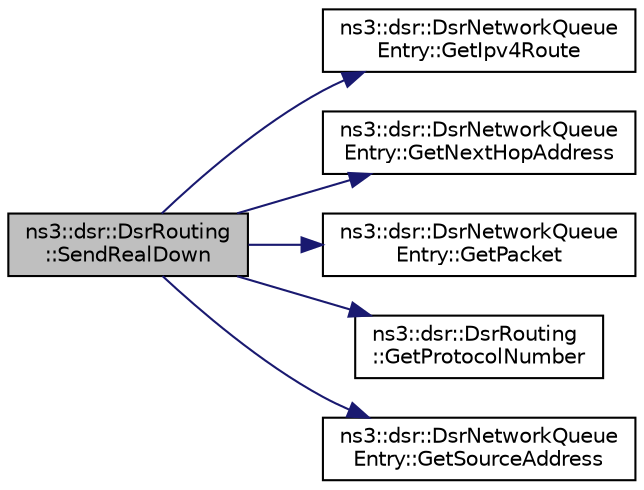 digraph "ns3::dsr::DsrRouting::SendRealDown"
{
 // LATEX_PDF_SIZE
  edge [fontname="Helvetica",fontsize="10",labelfontname="Helvetica",labelfontsize="10"];
  node [fontname="Helvetica",fontsize="10",shape=record];
  rankdir="LR";
  Node1 [label="ns3::dsr::DsrRouting\l::SendRealDown",height=0.2,width=0.4,color="black", fillcolor="grey75", style="filled", fontcolor="black",tooltip="This function is called to send packets down stack."];
  Node1 -> Node2 [color="midnightblue",fontsize="10",style="solid",fontname="Helvetica"];
  Node2 [label="ns3::dsr::DsrNetworkQueue\lEntry::GetIpv4Route",height=0.2,width=0.4,color="black", fillcolor="white", style="filled",URL="$classns3_1_1dsr_1_1_dsr_network_queue_entry.html#ab98d30da141e26cb882246edbebcbb38",tooltip="Get IP route function."];
  Node1 -> Node3 [color="midnightblue",fontsize="10",style="solid",fontname="Helvetica"];
  Node3 [label="ns3::dsr::DsrNetworkQueue\lEntry::GetNextHopAddress",height=0.2,width=0.4,color="black", fillcolor="white", style="filled",URL="$classns3_1_1dsr_1_1_dsr_network_queue_entry.html#ad0a78fd687304722ce6dc22fa81ee3b9",tooltip="Get next hop address function."];
  Node1 -> Node4 [color="midnightblue",fontsize="10",style="solid",fontname="Helvetica"];
  Node4 [label="ns3::dsr::DsrNetworkQueue\lEntry::GetPacket",height=0.2,width=0.4,color="black", fillcolor="white", style="filled",URL="$classns3_1_1dsr_1_1_dsr_network_queue_entry.html#a8806b3ebb6f02045f20f6fcb33c5dde8",tooltip="Get packet function."];
  Node1 -> Node5 [color="midnightblue",fontsize="10",style="solid",fontname="Helvetica"];
  Node5 [label="ns3::dsr::DsrRouting\l::GetProtocolNumber",height=0.2,width=0.4,color="black", fillcolor="white", style="filled",URL="$classns3_1_1dsr_1_1_dsr_routing.html#aebb9b64525aa10415577753482c74d10",tooltip="Get the dsr protocol number."];
  Node1 -> Node6 [color="midnightblue",fontsize="10",style="solid",fontname="Helvetica"];
  Node6 [label="ns3::dsr::DsrNetworkQueue\lEntry::GetSourceAddress",height=0.2,width=0.4,color="black", fillcolor="white", style="filled",URL="$classns3_1_1dsr_1_1_dsr_network_queue_entry.html#a3e412e5254df14ededc87d9806170ddb",tooltip="Get source address function."];
}
